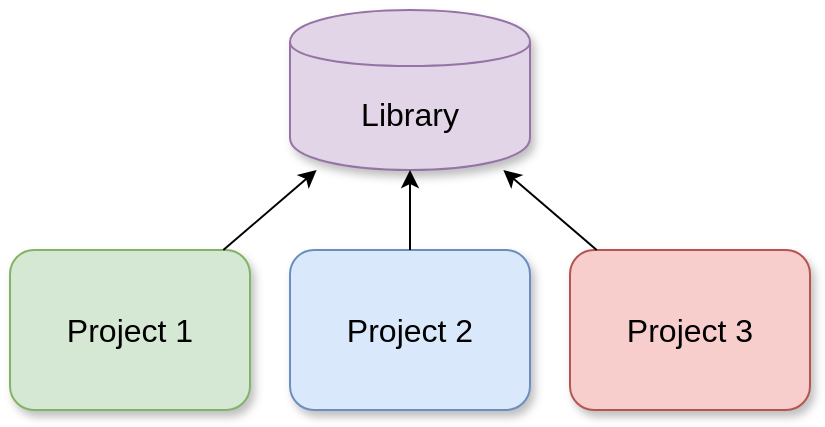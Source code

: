 <mxfile version="12.5.8"><diagram id="QIg6e3qMqp9txF3aFFn5" name="Page-1"><mxGraphModel dx="786" dy="1114" grid="1" gridSize="10" guides="1" tooltips="1" connect="1" arrows="1" fold="1" page="1" pageScale="1" pageWidth="850" pageHeight="1100" math="0" shadow="0"><root><mxCell id="0"/><mxCell id="1" parent="0"/><mxCell id="ZrMdayvxsuY5ZclMnl0y-1" value="Library" style="shape=cylinder;whiteSpace=wrap;html=1;boundedLbl=1;backgroundOutline=1;fillColor=#e1d5e7;strokeColor=#9673a6;shadow=1;collapsible=0;fontFamily=Helvetica;fontStyle=0;horizontal=1;fontSize=16;" vertex="1" parent="1"><mxGeometry x="260" y="200" width="120" height="80" as="geometry"/></mxCell><mxCell id="ZrMdayvxsuY5ZclMnl0y-2" value="Project 1" style="whiteSpace=wrap;html=1;fillColor=#d5e8d4;strokeColor=#82b366;rounded=1;shadow=1;fontSize=16;" vertex="1" parent="1"><mxGeometry x="120" y="320" width="120" height="80" as="geometry"/></mxCell><mxCell id="ZrMdayvxsuY5ZclMnl0y-3" value="Project 2" style="whiteSpace=wrap;html=1;fillColor=#dae8fc;strokeColor=#6c8ebf;rounded=1;shadow=1;fontSize=16;" vertex="1" parent="1"><mxGeometry x="260" y="320" width="120" height="80" as="geometry"/></mxCell><mxCell id="ZrMdayvxsuY5ZclMnl0y-4" value="Project 3" style="whiteSpace=wrap;html=1;fillColor=#f8cecc;strokeColor=#b85450;rounded=1;shadow=1;glass=0;comic=0;fontSize=16;" vertex="1" parent="1"><mxGeometry x="400" y="320" width="120" height="80" as="geometry"/></mxCell><mxCell id="ZrMdayvxsuY5ZclMnl0y-5" value="" style="endArrow=classic;html=1;" edge="1" parent="1" source="ZrMdayvxsuY5ZclMnl0y-2" target="ZrMdayvxsuY5ZclMnl0y-1"><mxGeometry width="50" height="50" relative="1" as="geometry"><mxPoint x="160" y="470" as="sourcePoint"/><mxPoint x="210" y="420" as="targetPoint"/></mxGeometry></mxCell><mxCell id="ZrMdayvxsuY5ZclMnl0y-6" value="" style="endArrow=classic;html=1;" edge="1" parent="1" source="ZrMdayvxsuY5ZclMnl0y-3" target="ZrMdayvxsuY5ZclMnl0y-1"><mxGeometry width="50" height="50" relative="1" as="geometry"><mxPoint x="160" y="470" as="sourcePoint"/><mxPoint x="210" y="420" as="targetPoint"/></mxGeometry></mxCell><mxCell id="ZrMdayvxsuY5ZclMnl0y-7" value="" style="endArrow=classic;html=1;" edge="1" parent="1" source="ZrMdayvxsuY5ZclMnl0y-4" target="ZrMdayvxsuY5ZclMnl0y-1"><mxGeometry width="50" height="50" relative="1" as="geometry"><mxPoint x="160" y="470" as="sourcePoint"/><mxPoint x="210" y="420" as="targetPoint"/></mxGeometry></mxCell></root></mxGraphModel></diagram></mxfile>